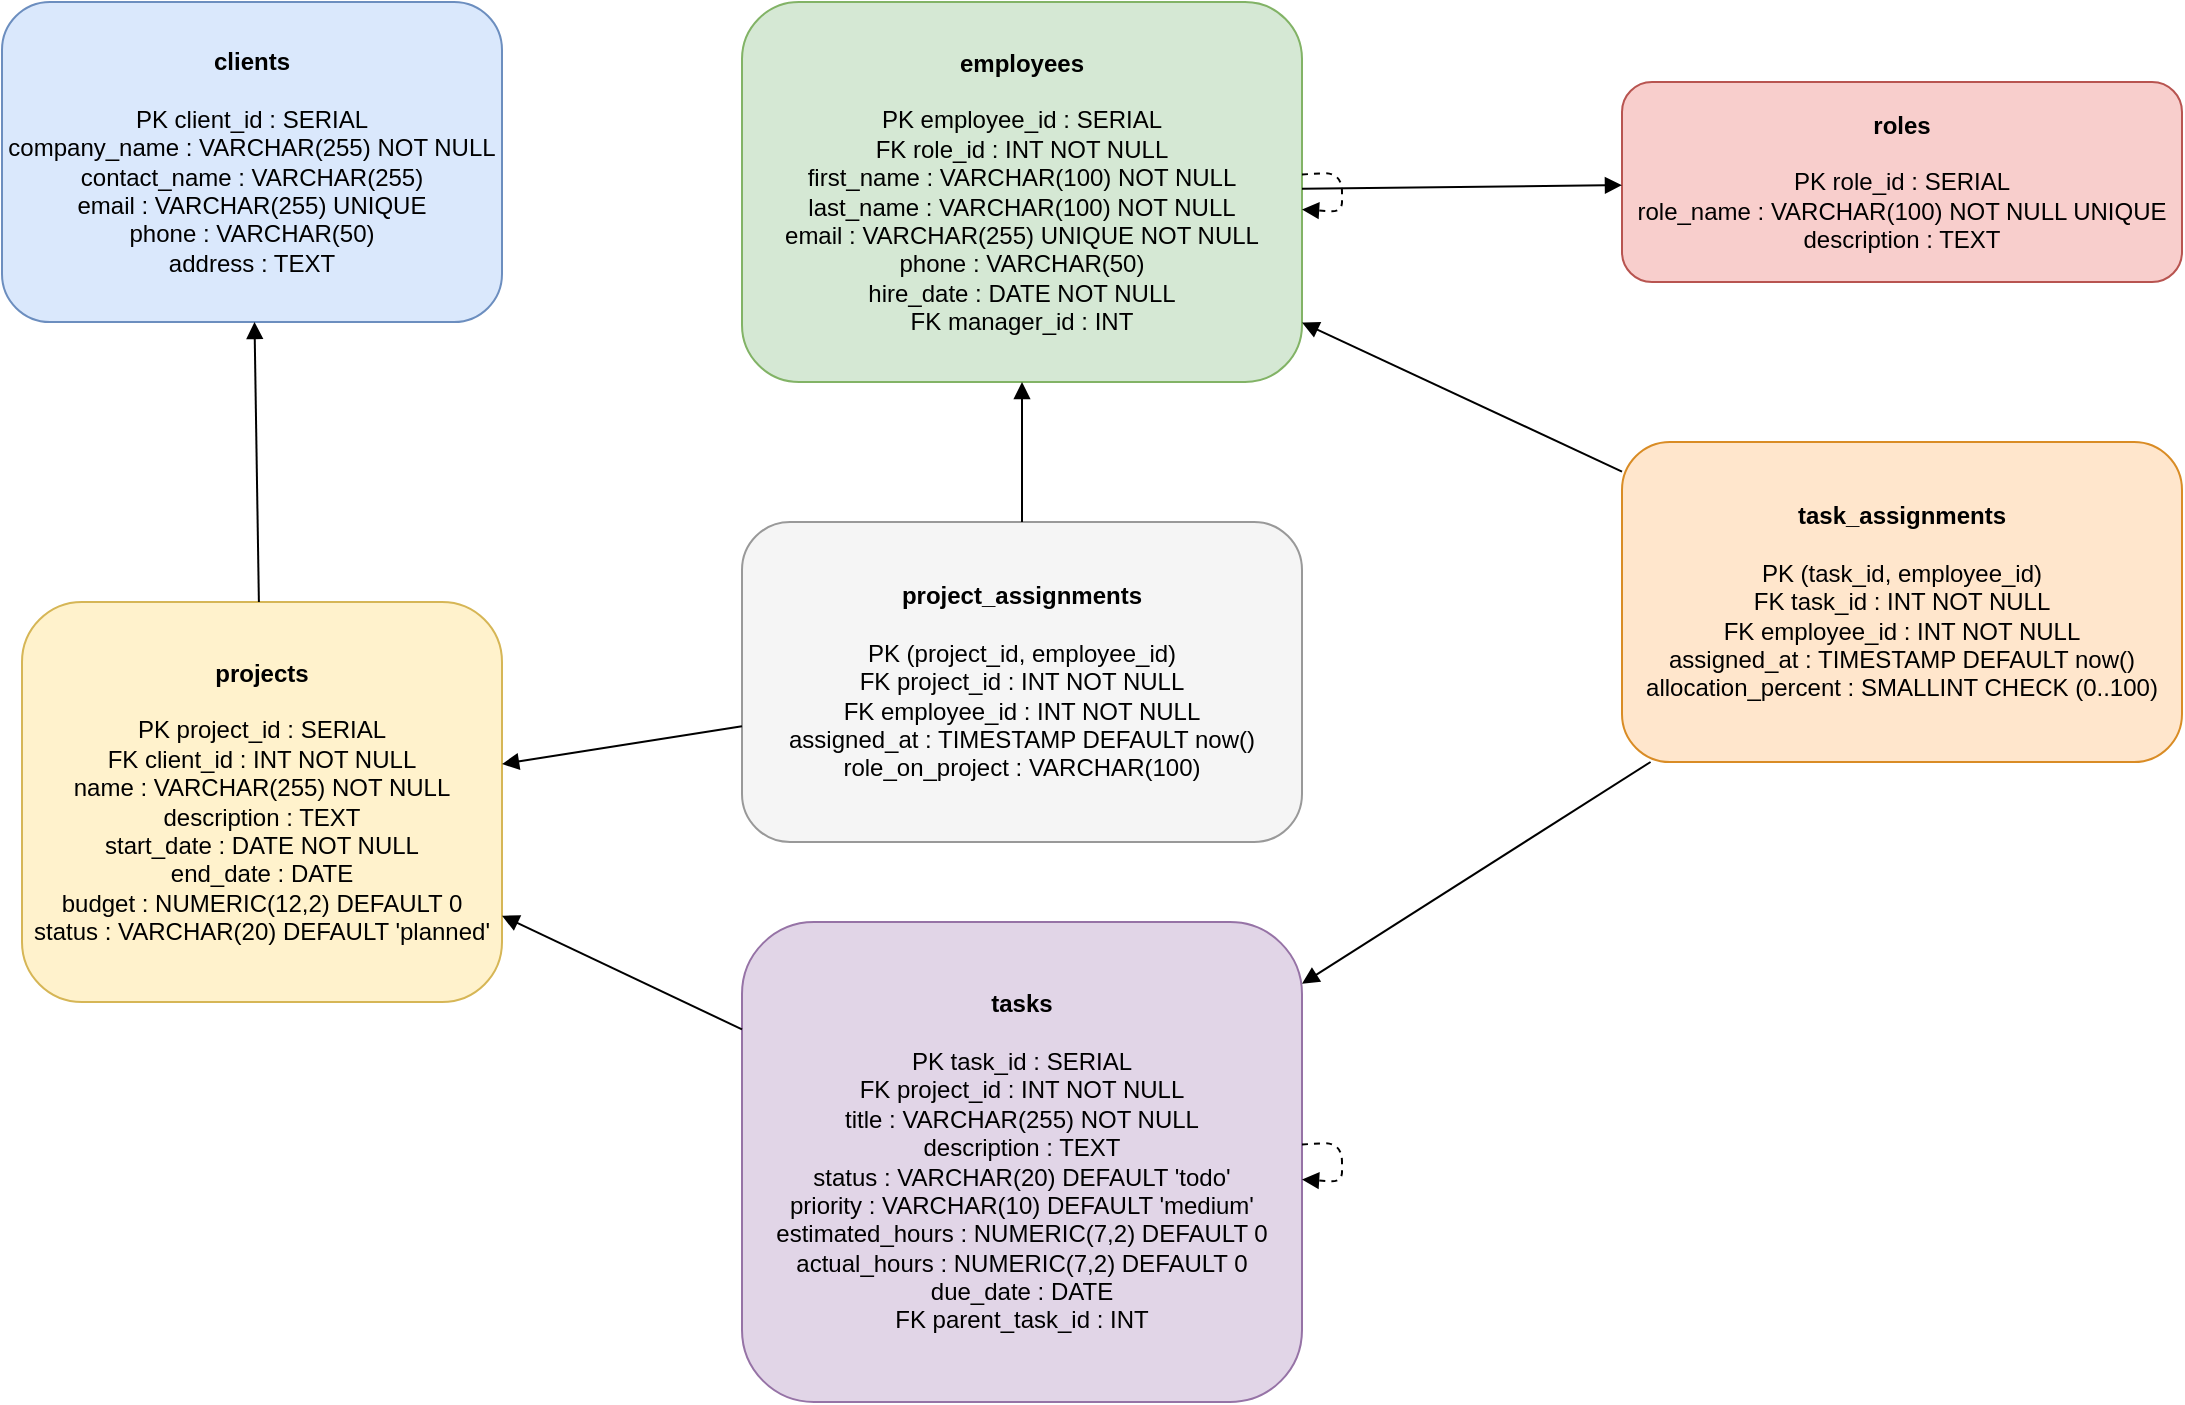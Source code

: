 <mxfile version="28.0.9">
  <diagram name="Construction Project Management ERD" id="mmF6jvlTU5IWWPa_1jX6">
    <mxGraphModel dx="1426" dy="751" grid="1" gridSize="10" guides="1" tooltips="1" connect="1" arrows="1" fold="1" page="1" pageScale="1" pageWidth="827" pageHeight="1169" math="0" shadow="0">
      <root>
        <mxCell id="0" />
        <mxCell id="1" parent="0" />
        <mxCell id="P2oW2zQtoeX0is6x056b-1" value="&lt;b&gt;clients&lt;/b&gt;&lt;div&gt;&lt;br&gt;PK client_id : SERIAL&lt;br&gt;company_name : VARCHAR(255) NOT NULL&lt;br&gt;contact_name : VARCHAR(255)&lt;br&gt;email : VARCHAR(255) UNIQUE&lt;br&gt;phone : VARCHAR(50)&lt;br&gt;address : TEXT&lt;/div&gt;" style="rounded=1;whiteSpace=wrap;html=1;fillColor=#dae8fc;strokeColor=#6c8ebf;" vertex="1" parent="1">
          <mxGeometry x="30" y="20" width="250" height="160" as="geometry" />
        </mxCell>
        <mxCell id="P2oW2zQtoeX0is6x056b-2" value="&lt;b&gt;roles&lt;/b&gt;&lt;div&gt;&lt;b&gt;&lt;br&gt;&lt;/b&gt;PK role_id : SERIAL&lt;br&gt;role_name : VARCHAR(100) NOT NULL UNIQUE&lt;br&gt;description : TEXT&lt;/div&gt;" style="rounded=1;whiteSpace=wrap;html=1;fillColor=#f8cecc;strokeColor=#b85450;" vertex="1" parent="1">
          <mxGeometry x="840" y="60" width="280" height="100" as="geometry" />
        </mxCell>
        <mxCell id="P2oW2zQtoeX0is6x056b-3" value="&lt;b&gt;employees&lt;/b&gt;&lt;div&gt;&lt;b&gt;&lt;br&gt;&lt;/b&gt;PK employee_id : SERIAL&lt;br&gt;FK role_id : INT NOT NULL&lt;br&gt;first_name : VARCHAR(100) NOT NULL&lt;br&gt;last_name : VARCHAR(100) NOT NULL&lt;br&gt;email : VARCHAR(255) UNIQUE NOT NULL&lt;br&gt;phone : VARCHAR(50)&lt;br&gt;hire_date : DATE NOT NULL&lt;br&gt;FK manager_id : INT&lt;/div&gt;" style="rounded=1;whiteSpace=wrap;html=1;fillColor=#d5e8d4;strokeColor=#82b366;" vertex="1" parent="1">
          <mxGeometry x="400" y="20" width="280" height="190" as="geometry" />
        </mxCell>
        <mxCell id="P2oW2zQtoeX0is6x056b-4" value="&lt;b&gt;projects&lt;/b&gt;&lt;div&gt;&lt;b&gt;&lt;br&gt;&lt;/b&gt;PK project_id : SERIAL&lt;br&gt;FK client_id : INT NOT NULL&lt;br&gt;name : VARCHAR(255) NOT NULL&lt;br&gt;description : TEXT&lt;br&gt;start_date : DATE NOT NULL&lt;br&gt;end_date : DATE&lt;br&gt;budget : NUMERIC(12,2) DEFAULT 0&lt;br&gt;status : VARCHAR(20) DEFAULT &#39;planned&#39;&lt;/div&gt;" style="rounded=1;whiteSpace=wrap;html=1;fillColor=#fff2cc;strokeColor=#d6b656;" vertex="1" parent="1">
          <mxGeometry x="40" y="320" width="240" height="200" as="geometry" />
        </mxCell>
        <mxCell id="P2oW2zQtoeX0is6x056b-5" value="&lt;b&gt;tasks&lt;/b&gt;&lt;div&gt;&lt;br&gt;PK task_id : SERIAL&lt;br&gt;FK project_id : INT NOT NULL&lt;br&gt;title : VARCHAR(255) NOT NULL&lt;br&gt;description : TEXT&lt;br&gt;status : VARCHAR(20) DEFAULT &#39;todo&#39;&lt;br&gt;priority : VARCHAR(10) DEFAULT &#39;medium&#39;&lt;br&gt;estimated_hours : NUMERIC(7,2) DEFAULT 0&lt;br&gt;actual_hours : NUMERIC(7,2) DEFAULT 0&lt;br&gt;due_date : DATE&lt;br&gt;FK parent_task_id : INT&lt;/div&gt;" style="rounded=1;whiteSpace=wrap;html=1;fillColor=#e1d5e7;strokeColor=#9673a6;" vertex="1" parent="1">
          <mxGeometry x="400" y="480" width="280" height="240" as="geometry" />
        </mxCell>
        <mxCell id="P2oW2zQtoeX0is6x056b-6" value="&lt;b&gt;project_assignments&lt;/b&gt;&lt;div&gt;&lt;b&gt;&lt;br&gt;&lt;/b&gt;PK (project_id, employee_id)&lt;br&gt;FK project_id : INT NOT NULL&lt;br&gt;FK employee_id : INT NOT NULL&lt;br&gt;assigned_at : TIMESTAMP DEFAULT now()&lt;br&gt;role_on_project : VARCHAR(100)&lt;/div&gt;" style="rounded=1;whiteSpace=wrap;html=1;fillColor=#f5f5f5;strokeColor=#999999;" vertex="1" parent="1">
          <mxGeometry x="400" y="280" width="280" height="160" as="geometry" />
        </mxCell>
        <mxCell id="P2oW2zQtoeX0is6x056b-7" value="&lt;b&gt;task_assignments&lt;/b&gt;&lt;div&gt;&lt;br&gt;PK (task_id, employee_id)&lt;br&gt;FK task_id : INT NOT NULL&lt;br&gt;FK employee_id : INT NOT NULL&lt;br&gt;assigned_at : TIMESTAMP DEFAULT now()&lt;br&gt;allocation_percent : SMALLINT CHECK (0..100)&lt;/div&gt;" style="rounded=1;whiteSpace=wrap;html=1;fillColor=#ffe6cc;strokeColor=#d98c25;" vertex="1" parent="1">
          <mxGeometry x="840" y="240" width="280" height="160" as="geometry" />
        </mxCell>
        <mxCell id="P2oW2zQtoeX0is6x056b-8" style="endArrow=block;endFill=1;" edge="1" parent="1" source="P2oW2zQtoeX0is6x056b-4" target="P2oW2zQtoeX0is6x056b-1">
          <mxGeometry relative="1" as="geometry" />
        </mxCell>
        <mxCell id="P2oW2zQtoeX0is6x056b-9" style="endArrow=block;endFill=1;" edge="1" parent="1" source="P2oW2zQtoeX0is6x056b-3" target="P2oW2zQtoeX0is6x056b-2">
          <mxGeometry relative="1" as="geometry" />
        </mxCell>
        <mxCell id="P2oW2zQtoeX0is6x056b-10" style="endArrow=block;endFill=1;dashed=1;" edge="1" parent="1" source="P2oW2zQtoeX0is6x056b-3" target="P2oW2zQtoeX0is6x056b-3">
          <mxGeometry relative="1" as="geometry" />
        </mxCell>
        <mxCell id="P2oW2zQtoeX0is6x056b-11" style="endArrow=block;endFill=1;" edge="1" parent="1" source="P2oW2zQtoeX0is6x056b-5" target="P2oW2zQtoeX0is6x056b-4">
          <mxGeometry relative="1" as="geometry" />
        </mxCell>
        <mxCell id="P2oW2zQtoeX0is6x056b-12" style="endArrow=block;endFill=1;dashed=1;" edge="1" parent="1" source="P2oW2zQtoeX0is6x056b-5" target="P2oW2zQtoeX0is6x056b-5">
          <mxGeometry relative="1" as="geometry">
            <Array as="points">
              <mxPoint x="660" y="620" />
            </Array>
          </mxGeometry>
        </mxCell>
        <mxCell id="P2oW2zQtoeX0is6x056b-13" style="endArrow=block;endFill=1;" edge="1" parent="1" source="P2oW2zQtoeX0is6x056b-6" target="P2oW2zQtoeX0is6x056b-4">
          <mxGeometry relative="1" as="geometry" />
        </mxCell>
        <mxCell id="P2oW2zQtoeX0is6x056b-14" style="endArrow=block;endFill=1;" edge="1" parent="1" source="P2oW2zQtoeX0is6x056b-6" target="P2oW2zQtoeX0is6x056b-3">
          <mxGeometry relative="1" as="geometry" />
        </mxCell>
        <mxCell id="P2oW2zQtoeX0is6x056b-15" style="endArrow=block;endFill=1;" edge="1" parent="1" source="P2oW2zQtoeX0is6x056b-7" target="P2oW2zQtoeX0is6x056b-5">
          <mxGeometry relative="1" as="geometry" />
        </mxCell>
        <mxCell id="P2oW2zQtoeX0is6x056b-16" style="endArrow=block;endFill=1;" edge="1" parent="1" source="P2oW2zQtoeX0is6x056b-7" target="P2oW2zQtoeX0is6x056b-3">
          <mxGeometry relative="1" as="geometry" />
        </mxCell>
      </root>
    </mxGraphModel>
  </diagram>
</mxfile>
